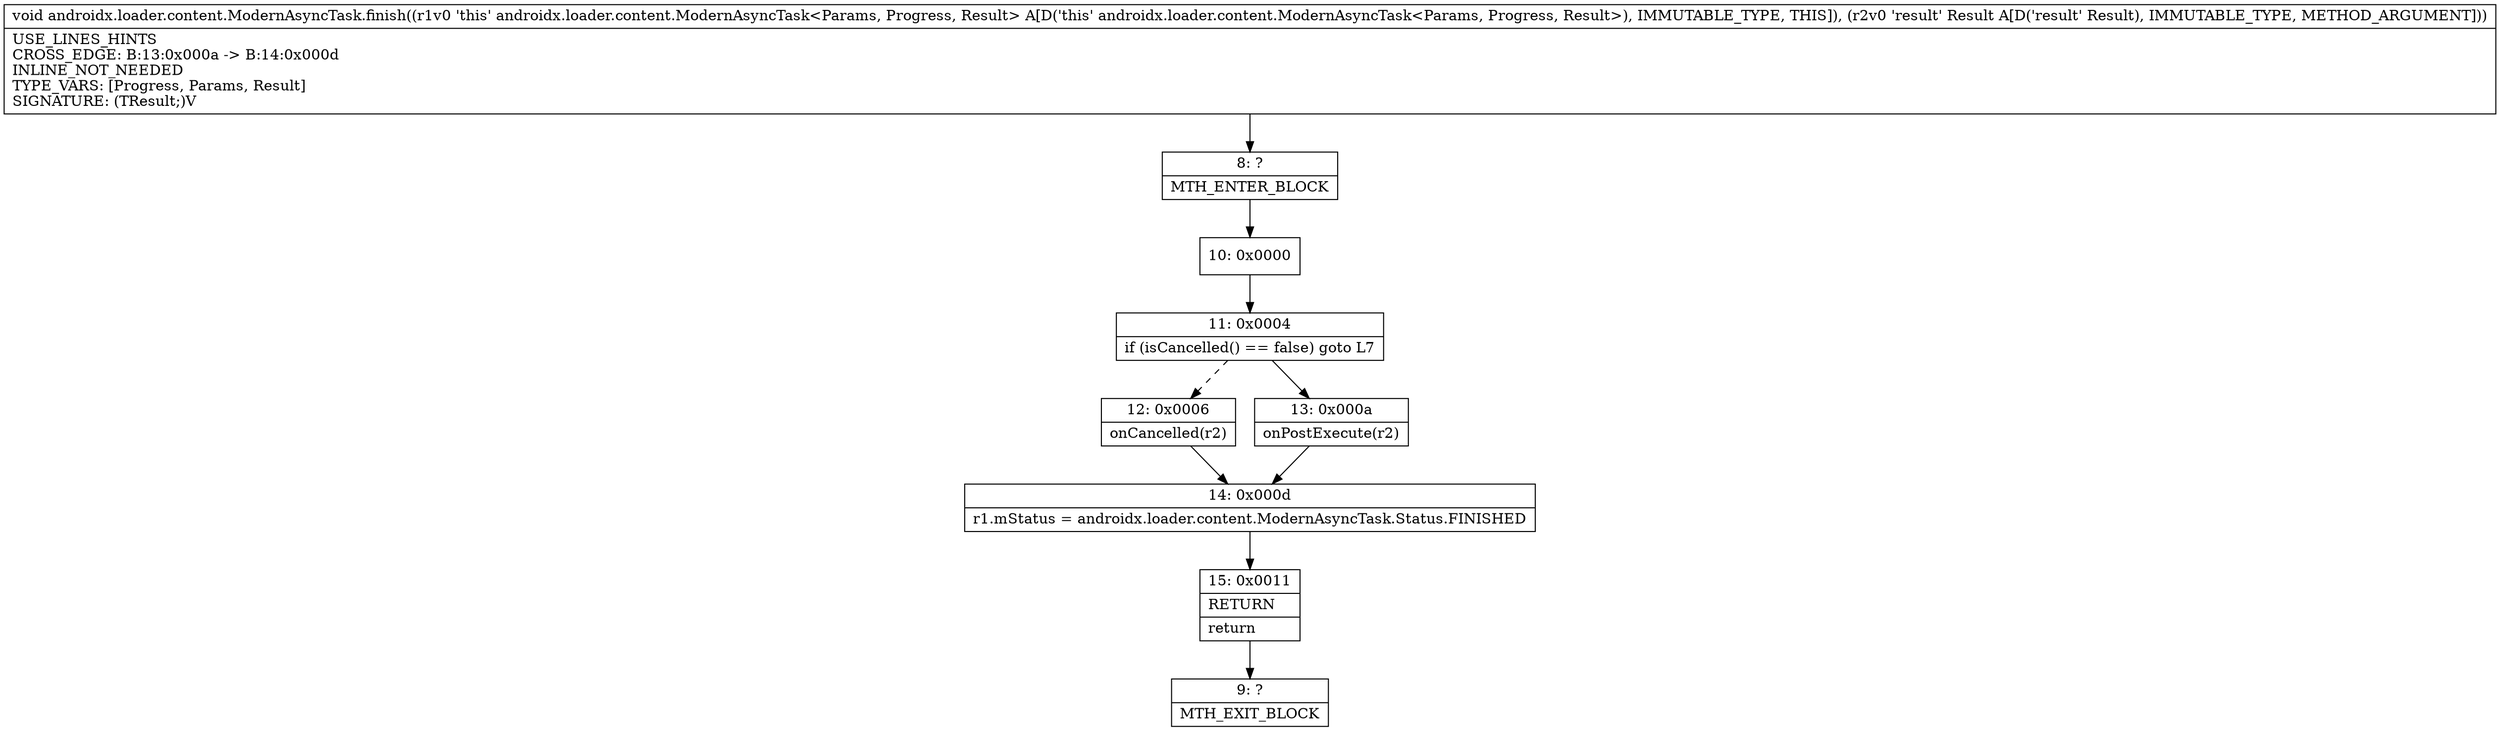 digraph "CFG forandroidx.loader.content.ModernAsyncTask.finish(Ljava\/lang\/Object;)V" {
Node_8 [shape=record,label="{8\:\ ?|MTH_ENTER_BLOCK\l}"];
Node_10 [shape=record,label="{10\:\ 0x0000}"];
Node_11 [shape=record,label="{11\:\ 0x0004|if (isCancelled() == false) goto L7\l}"];
Node_12 [shape=record,label="{12\:\ 0x0006|onCancelled(r2)\l}"];
Node_14 [shape=record,label="{14\:\ 0x000d|r1.mStatus = androidx.loader.content.ModernAsyncTask.Status.FINISHED\l}"];
Node_15 [shape=record,label="{15\:\ 0x0011|RETURN\l|return\l}"];
Node_9 [shape=record,label="{9\:\ ?|MTH_EXIT_BLOCK\l}"];
Node_13 [shape=record,label="{13\:\ 0x000a|onPostExecute(r2)\l}"];
MethodNode[shape=record,label="{void androidx.loader.content.ModernAsyncTask.finish((r1v0 'this' androidx.loader.content.ModernAsyncTask\<Params, Progress, Result\> A[D('this' androidx.loader.content.ModernAsyncTask\<Params, Progress, Result\>), IMMUTABLE_TYPE, THIS]), (r2v0 'result' Result A[D('result' Result), IMMUTABLE_TYPE, METHOD_ARGUMENT]))  | USE_LINES_HINTS\lCROSS_EDGE: B:13:0x000a \-\> B:14:0x000d\lINLINE_NOT_NEEDED\lTYPE_VARS: [Progress, Params, Result]\lSIGNATURE: (TResult;)V\l}"];
MethodNode -> Node_8;Node_8 -> Node_10;
Node_10 -> Node_11;
Node_11 -> Node_12[style=dashed];
Node_11 -> Node_13;
Node_12 -> Node_14;
Node_14 -> Node_15;
Node_15 -> Node_9;
Node_13 -> Node_14;
}

